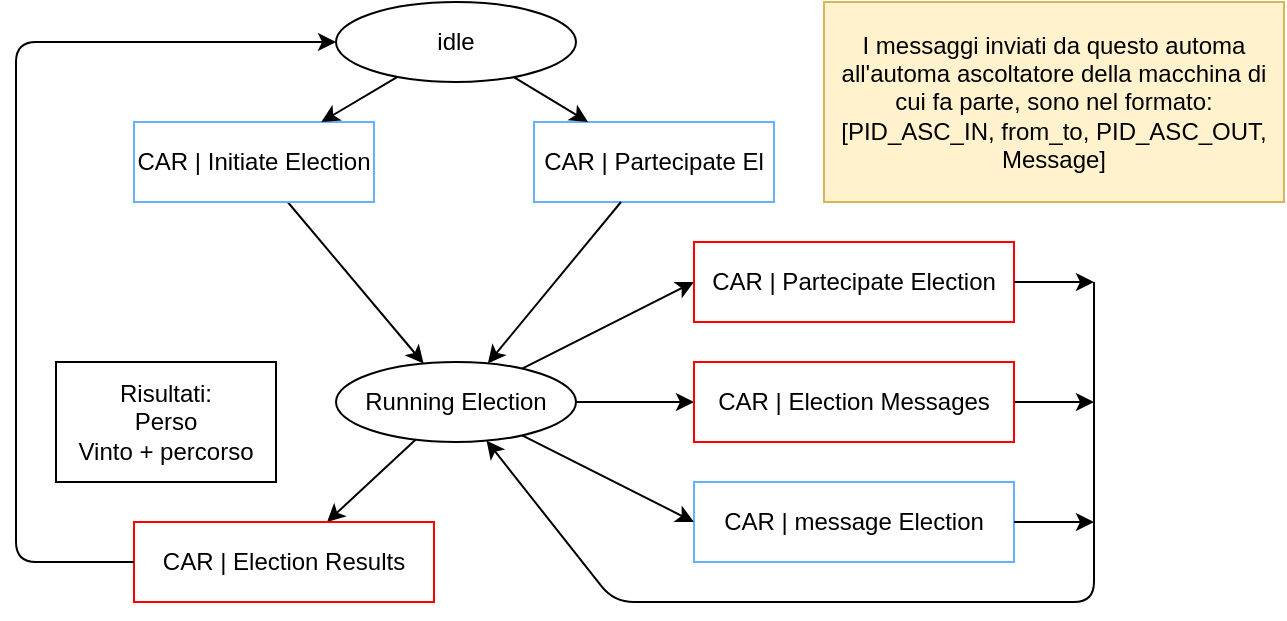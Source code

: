 <mxfile version="12.9.3" type="device"><diagram id="Q76gkfe5rdH9nl_zWCTk" name="Page-1"><mxGraphModel dx="259" dy="1975" grid="1" gridSize="10" guides="1" tooltips="1" connect="1" arrows="1" fold="1" page="1" pageScale="1" pageWidth="827" pageHeight="1169" math="0" shadow="0"><root><mxCell id="0"/><mxCell id="1" parent="0"/><mxCell id="P9HKygPTsRROLFYi30c3-84" value="Running Election" style="ellipse;whiteSpace=wrap;html=1;" parent="1" vertex="1"><mxGeometry x="1131" y="-940" width="120" height="40" as="geometry"/></mxCell><mxCell id="P9HKygPTsRROLFYi30c3-85" value="" style="endArrow=classic;html=1;" parent="1" source="P9HKygPTsRROLFYi30c3-86" target="P9HKygPTsRROLFYi30c3-84" edge="1"><mxGeometry width="50" height="50" relative="1" as="geometry"><mxPoint x="1447" y="-916.904" as="sourcePoint"/><mxPoint x="1447" y="-880" as="targetPoint"/><Array as="points"/></mxGeometry></mxCell><mxCell id="P9HKygPTsRROLFYi30c3-86" value="CAR | Initiate Election" style="rounded=0;whiteSpace=wrap;html=1;strokeColor=#66B2FF;fillColor=none;" parent="1" vertex="1"><mxGeometry x="1030" y="-1060" width="120" height="40" as="geometry"/></mxCell><mxCell id="P9HKygPTsRROLFYi30c3-87" value="" style="endArrow=classic;html=1;" parent="1" source="P9HKygPTsRROLFYi30c3-84" target="P9HKygPTsRROLFYi30c3-88" edge="1"><mxGeometry width="50" height="50" relative="1" as="geometry"><mxPoint x="1467" y="-890" as="sourcePoint"/><mxPoint x="1152.833" y="-872" as="targetPoint"/></mxGeometry></mxCell><mxCell id="P9HKygPTsRROLFYi30c3-88" value="CAR | Election Results" style="rounded=0;whiteSpace=wrap;html=1;strokeColor=#FF0000;" parent="1" vertex="1"><mxGeometry x="1030" y="-860" width="150" height="40" as="geometry"/></mxCell><mxCell id="P9HKygPTsRROLFYi30c3-89" value="idle" style="ellipse;whiteSpace=wrap;html=1;" parent="1" vertex="1"><mxGeometry x="1131" y="-1120" width="120" height="40" as="geometry"/></mxCell><mxCell id="P9HKygPTsRROLFYi30c3-90" value="" style="endArrow=classic;html=1;" parent="1" source="P9HKygPTsRROLFYi30c3-89" target="P9HKygPTsRROLFYi30c3-86" edge="1"><mxGeometry width="50" height="50" relative="1" as="geometry"><mxPoint x="1321" y="-1020" as="sourcePoint"/><mxPoint x="1371" y="-1070" as="targetPoint"/></mxGeometry></mxCell><mxCell id="P9HKygPTsRROLFYi30c3-91" value="" style="endArrow=classic;html=1;exitX=0;exitY=0.5;exitDx=0;exitDy=0;" parent="1" source="P9HKygPTsRROLFYi30c3-88" target="P9HKygPTsRROLFYi30c3-89" edge="1"><mxGeometry width="50" height="50" relative="1" as="geometry"><mxPoint x="1021" y="-910" as="sourcePoint"/><mxPoint x="1071" y="-960" as="targetPoint"/><Array as="points"><mxPoint x="971" y="-840"/><mxPoint x="971" y="-1100"/></Array></mxGeometry></mxCell><mxCell id="P9HKygPTsRROLFYi30c3-92" value="CAR | Partecipate El" style="rounded=0;whiteSpace=wrap;html=1;strokeColor=#66B2FF;fillColor=none;" parent="1" vertex="1"><mxGeometry x="1230" y="-1060" width="120" height="40" as="geometry"/></mxCell><mxCell id="P9HKygPTsRROLFYi30c3-93" value="CAR | Partecipate Election" style="rounded=0;whiteSpace=wrap;html=1;strokeColor=#FF0000;fillColor=none;" parent="1" vertex="1"><mxGeometry x="1310" y="-1000" width="160" height="40" as="geometry"/></mxCell><mxCell id="P9HKygPTsRROLFYi30c3-94" value="" style="endArrow=classic;html=1;" parent="1" source="P9HKygPTsRROLFYi30c3-89" target="P9HKygPTsRROLFYi30c3-92" edge="1"><mxGeometry width="50" height="50" relative="1" as="geometry"><mxPoint x="1371" y="-1065" as="sourcePoint"/><mxPoint x="1421" y="-1115" as="targetPoint"/></mxGeometry></mxCell><mxCell id="P9HKygPTsRROLFYi30c3-95" value="" style="endArrow=classic;html=1;" parent="1" source="P9HKygPTsRROLFYi30c3-92" target="P9HKygPTsRROLFYi30c3-84" edge="1"><mxGeometry width="50" height="50" relative="1" as="geometry"><mxPoint x="1292.064" y="-1000" as="sourcePoint"/><mxPoint x="1401" y="-965" as="targetPoint"/></mxGeometry></mxCell><mxCell id="P9HKygPTsRROLFYi30c3-97" value="CAR | message Election" style="rounded=0;whiteSpace=wrap;html=1;strokeColor=#66B2FF;fillColor=none;" parent="1" vertex="1"><mxGeometry x="1310" y="-880" width="160" height="40" as="geometry"/></mxCell><mxCell id="P9HKygPTsRROLFYi30c3-98" value="" style="endArrow=classic;html=1;entryX=0;entryY=0.5;entryDx=0;entryDy=0;" parent="1" source="P9HKygPTsRROLFYi30c3-84" target="P9HKygPTsRROLFYi30c3-93" edge="1"><mxGeometry width="50" height="50" relative="1" as="geometry"><mxPoint x="1281" y="-890" as="sourcePoint"/><mxPoint x="1331" y="-940" as="targetPoint"/></mxGeometry></mxCell><mxCell id="P9HKygPTsRROLFYi30c3-99" value="" style="endArrow=classic;html=1;entryX=0;entryY=0.5;entryDx=0;entryDy=0;" parent="1" source="P9HKygPTsRROLFYi30c3-84" target="P9HKygPTsRROLFYi30c3-97" edge="1"><mxGeometry width="50" height="50" relative="1" as="geometry"><mxPoint x="1271" y="-870" as="sourcePoint"/><mxPoint x="1321" y="-920" as="targetPoint"/></mxGeometry></mxCell><mxCell id="P9HKygPTsRROLFYi30c3-100" value="" style="endArrow=classic;html=1;entryX=0;entryY=0.5;entryDx=0;entryDy=0;" parent="1" source="P9HKygPTsRROLFYi30c3-84" target="P9HKygPTsRROLFYi30c3-105" edge="1"><mxGeometry width="50" height="50" relative="1" as="geometry"><mxPoint x="1271" y="-840" as="sourcePoint"/><mxPoint x="1330" y="-905" as="targetPoint"/></mxGeometry></mxCell><mxCell id="P9HKygPTsRROLFYi30c3-101" value="" style="endArrow=classic;html=1;exitX=1;exitY=0.5;exitDx=0;exitDy=0;" parent="1" source="P9HKygPTsRROLFYi30c3-97" edge="1"><mxGeometry width="50" height="50" relative="1" as="geometry"><mxPoint x="1521" y="-920" as="sourcePoint"/><mxPoint x="1510" y="-860" as="targetPoint"/></mxGeometry></mxCell><mxCell id="P9HKygPTsRROLFYi30c3-102" value="" style="endArrow=classic;html=1;exitX=1;exitY=0.5;exitDx=0;exitDy=0;" parent="1" source="P9HKygPTsRROLFYi30c3-93" edge="1"><mxGeometry width="50" height="50" relative="1" as="geometry"><mxPoint x="1521" y="-960" as="sourcePoint"/><mxPoint x="1510" y="-980" as="targetPoint"/></mxGeometry></mxCell><mxCell id="P9HKygPTsRROLFYi30c3-103" value="" style="endArrow=classic;html=1;exitX=1;exitY=0.5;exitDx=0;exitDy=0;" parent="1" source="P9HKygPTsRROLFYi30c3-105" edge="1"><mxGeometry width="50" height="50" relative="1" as="geometry"><mxPoint x="1490" y="-925" as="sourcePoint"/><mxPoint x="1510" y="-920" as="targetPoint"/></mxGeometry></mxCell><mxCell id="P9HKygPTsRROLFYi30c3-104" value="" style="endArrow=classic;html=1;" parent="1" target="P9HKygPTsRROLFYi30c3-84" edge="1"><mxGeometry width="50" height="50" relative="1" as="geometry"><mxPoint x="1510" y="-980" as="sourcePoint"/><mxPoint x="1571" y="-840" as="targetPoint"/><Array as="points"><mxPoint x="1510" y="-820"/><mxPoint x="1270" y="-820"/></Array></mxGeometry></mxCell><mxCell id="P9HKygPTsRROLFYi30c3-105" value="CAR | Election Messages" style="rounded=0;whiteSpace=wrap;html=1;strokeColor=#FF0000;fillColor=none;" parent="1" vertex="1"><mxGeometry x="1310" y="-940" width="160" height="40" as="geometry"/></mxCell><mxCell id="_xVnJQwbU4WO8qQhzFjM-10" value="&lt;span style=&quot;text-align: left ; white-space: normal&quot;&gt;Risultati:&lt;/span&gt;&lt;br style=&quot;text-align: left ; white-space: normal&quot;&gt;&lt;span style=&quot;text-align: left ; white-space: normal&quot;&gt;Perso&lt;/span&gt;&lt;br style=&quot;text-align: left ; white-space: normal&quot;&gt;&lt;span style=&quot;text-align: left ; white-space: normal&quot;&gt;Vinto + percorso&lt;/span&gt;" style="rounded=0;whiteSpace=wrap;html=1;" parent="1" vertex="1"><mxGeometry x="991" y="-940" width="110" height="60" as="geometry"/></mxCell><mxCell id="LlyxdVrSN1bpzKPH4rfl-3" value="I messaggi inviati da questo automa all'automa ascoltatore della macchina di cui fa parte, sono nel formato:&lt;br&gt;[PID_ASC_IN, from_to, PID_ASC_OUT, Message]" style="rounded=0;whiteSpace=wrap;html=1;fillColor=#fff2cc;strokeColor=#d6b656;" parent="1" vertex="1"><mxGeometry x="1375" y="-1120" width="230" height="100" as="geometry"/></mxCell></root></mxGraphModel></diagram></mxfile>